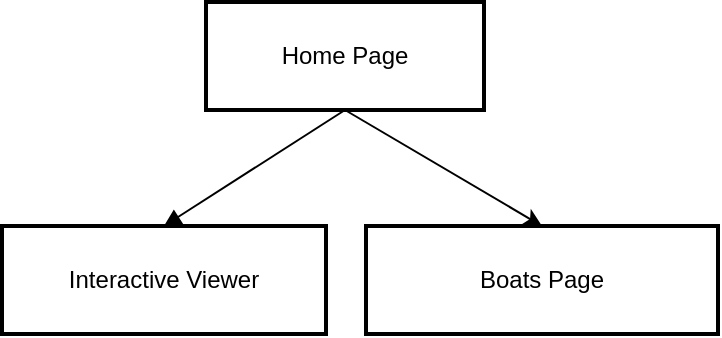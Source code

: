 <mxfile version="26.1.0">
  <diagram name="Page-1" id="C40l99XVMQT2DwJKxJTV">
    <mxGraphModel dx="2345" dy="2118" grid="1" gridSize="10" guides="1" tooltips="1" connect="1" arrows="1" fold="1" page="1" pageScale="1" pageWidth="827" pageHeight="1169" math="0" shadow="0">
      <root>
        <mxCell id="0" />
        <mxCell id="1" parent="0" />
        <mxCell id="oI3UHs8P29lKnN6ZW36P-26" style="rounded=0;orthogonalLoop=1;jettySize=auto;html=1;entryX=0.5;entryY=0;entryDx=0;entryDy=0;exitX=0.5;exitY=1;exitDx=0;exitDy=0;" edge="1" parent="1" source="2" target="5">
          <mxGeometry relative="1" as="geometry" />
        </mxCell>
        <mxCell id="2" value="Home Page" style="whiteSpace=wrap;strokeWidth=2;" parent="1" vertex="1">
          <mxGeometry x="860" width="139" height="54" as="geometry" />
        </mxCell>
        <mxCell id="4" value="Interactive Viewer" style="whiteSpace=wrap;strokeWidth=2;" parent="1" vertex="1">
          <mxGeometry x="758" y="112" width="162" height="54" as="geometry" />
        </mxCell>
        <mxCell id="5" value="Boats Page" style="whiteSpace=wrap;strokeWidth=2;" parent="1" vertex="1">
          <mxGeometry x="940" y="112" width="176" height="54" as="geometry" />
        </mxCell>
        <mxCell id="16" value="" style="curved=1;startArrow=none;endArrow=block;exitX=0.5;exitY=1;entryX=0.5;entryY=0;" parent="1" source="2" target="4" edge="1">
          <mxGeometry relative="1" as="geometry">
            <Array as="points" />
          </mxGeometry>
        </mxCell>
      </root>
    </mxGraphModel>
  </diagram>
</mxfile>
